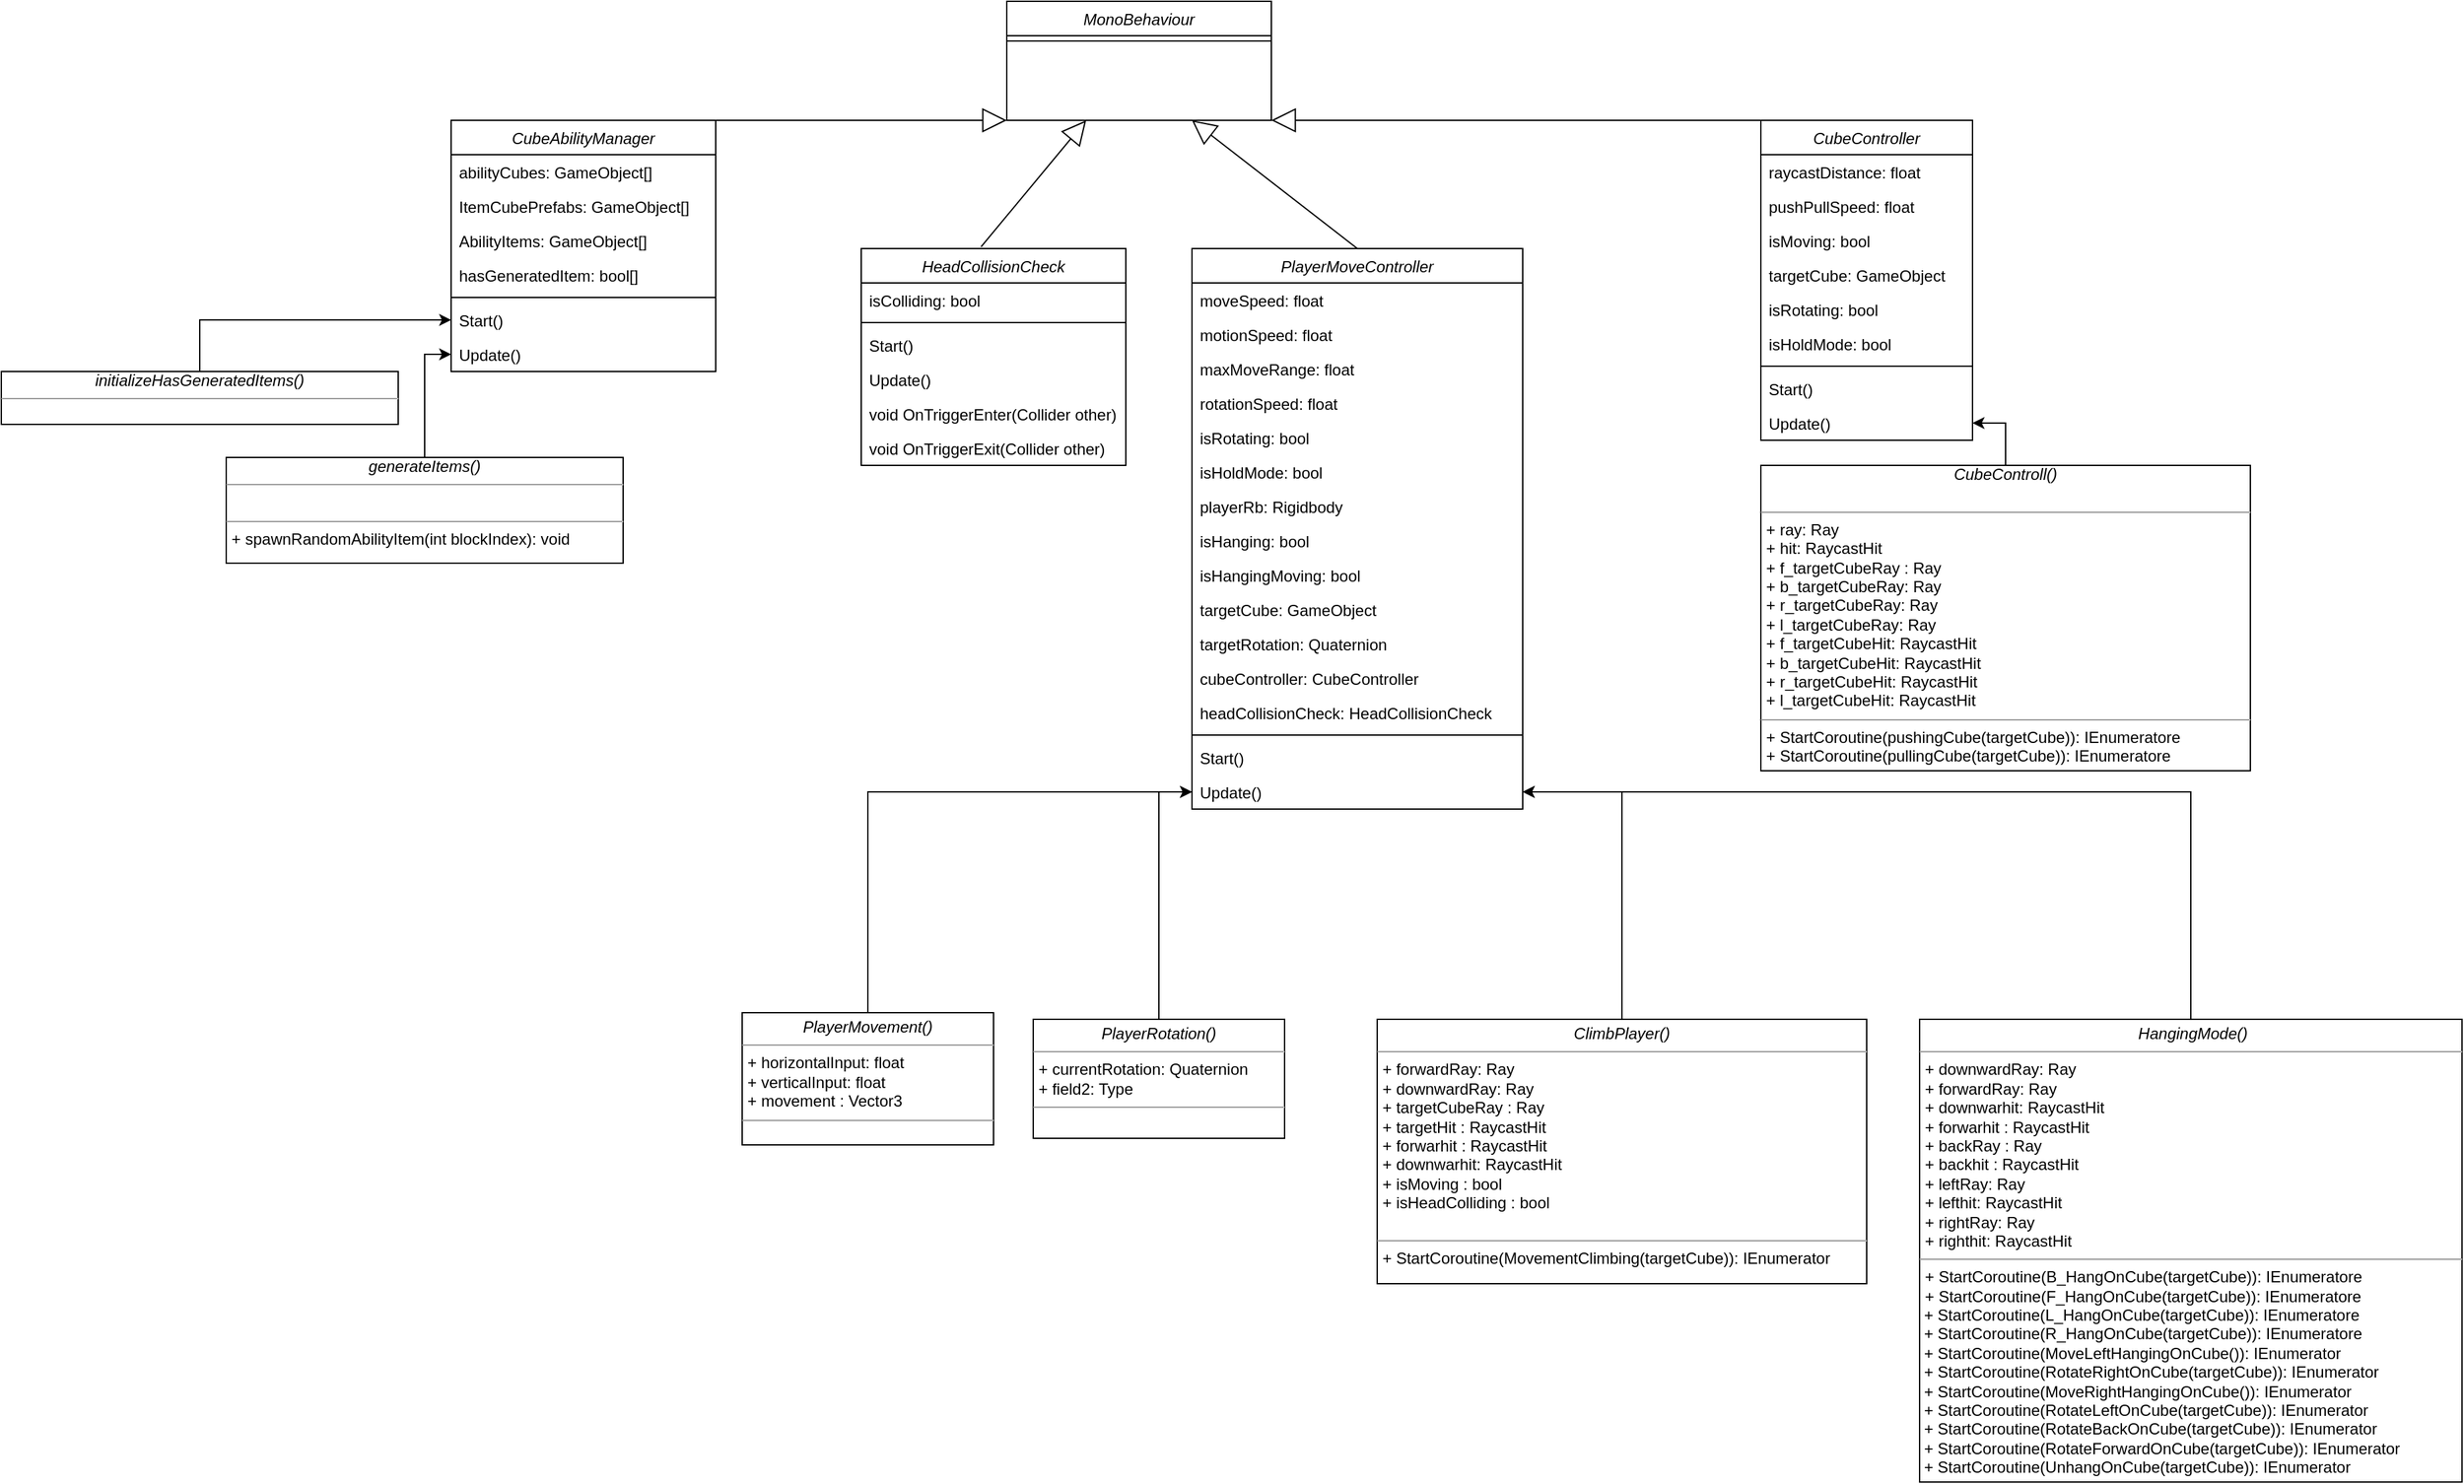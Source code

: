 <mxfile version="22.0.4" type="device">
  <diagram id="C5RBs43oDa-KdzZeNtuy" name="Page-1">
    <mxGraphModel dx="2022" dy="690" grid="1" gridSize="10" guides="1" tooltips="1" connect="1" arrows="1" fold="1" page="1" pageScale="1" pageWidth="827" pageHeight="1169" math="0" shadow="0">
      <root>
        <mxCell id="WIyWlLk6GJQsqaUBKTNV-0" />
        <mxCell id="WIyWlLk6GJQsqaUBKTNV-1" parent="WIyWlLk6GJQsqaUBKTNV-0" />
        <mxCell id="zkfFHV4jXpPFQw0GAbJ--0" value="CubeAbilityManager" style="swimlane;fontStyle=2;align=center;verticalAlign=top;childLayout=stackLayout;horizontal=1;startSize=26;horizontalStack=0;resizeParent=1;resizeLast=0;collapsible=1;marginBottom=0;rounded=0;shadow=0;strokeWidth=1;" parent="WIyWlLk6GJQsqaUBKTNV-1" vertex="1">
          <mxGeometry x="300" y="250" width="200" height="190" as="geometry">
            <mxRectangle x="230" y="140" width="160" height="26" as="alternateBounds" />
          </mxGeometry>
        </mxCell>
        <mxCell id="zkfFHV4jXpPFQw0GAbJ--1" value="abilityCubes: GameObject[]" style="text;align=left;verticalAlign=top;spacingLeft=4;spacingRight=4;overflow=hidden;rotatable=0;points=[[0,0.5],[1,0.5]];portConstraint=eastwest;" parent="zkfFHV4jXpPFQw0GAbJ--0" vertex="1">
          <mxGeometry y="26" width="200" height="26" as="geometry" />
        </mxCell>
        <mxCell id="zkfFHV4jXpPFQw0GAbJ--2" value="ItemCubePrefabs: GameObject[]" style="text;align=left;verticalAlign=top;spacingLeft=4;spacingRight=4;overflow=hidden;rotatable=0;points=[[0,0.5],[1,0.5]];portConstraint=eastwest;rounded=0;shadow=0;html=0;" parent="zkfFHV4jXpPFQw0GAbJ--0" vertex="1">
          <mxGeometry y="52" width="200" height="26" as="geometry" />
        </mxCell>
        <mxCell id="zkfFHV4jXpPFQw0GAbJ--3" value="AbilityItems: GameObject[]" style="text;align=left;verticalAlign=top;spacingLeft=4;spacingRight=4;overflow=hidden;rotatable=0;points=[[0,0.5],[1,0.5]];portConstraint=eastwest;rounded=0;shadow=0;html=0;" parent="zkfFHV4jXpPFQw0GAbJ--0" vertex="1">
          <mxGeometry y="78" width="200" height="26" as="geometry" />
        </mxCell>
        <mxCell id="hwMZPOx7E0kqJrNS5ENr-1" value="hasGeneratedItem: bool[]" style="text;align=left;verticalAlign=top;spacingLeft=4;spacingRight=4;overflow=hidden;rotatable=0;points=[[0,0.5],[1,0.5]];portConstraint=eastwest;rounded=0;shadow=0;html=0;" vertex="1" parent="zkfFHV4jXpPFQw0GAbJ--0">
          <mxGeometry y="104" width="200" height="26" as="geometry" />
        </mxCell>
        <mxCell id="zkfFHV4jXpPFQw0GAbJ--4" value="" style="line;html=1;strokeWidth=1;align=left;verticalAlign=middle;spacingTop=-1;spacingLeft=3;spacingRight=3;rotatable=0;labelPosition=right;points=[];portConstraint=eastwest;" parent="zkfFHV4jXpPFQw0GAbJ--0" vertex="1">
          <mxGeometry y="130" width="200" height="8" as="geometry" />
        </mxCell>
        <mxCell id="hwMZPOx7E0kqJrNS5ENr-6" value="Start()" style="text;align=left;verticalAlign=top;spacingLeft=4;spacingRight=4;overflow=hidden;rotatable=0;points=[[0,0.5],[1,0.5]];portConstraint=eastwest;" vertex="1" parent="zkfFHV4jXpPFQw0GAbJ--0">
          <mxGeometry y="138" width="200" height="26" as="geometry" />
        </mxCell>
        <mxCell id="hwMZPOx7E0kqJrNS5ENr-61" value="Update()" style="text;align=left;verticalAlign=top;spacingLeft=4;spacingRight=4;overflow=hidden;rotatable=0;points=[[0,0.5],[1,0.5]];portConstraint=eastwest;" vertex="1" parent="zkfFHV4jXpPFQw0GAbJ--0">
          <mxGeometry y="164" width="200" height="26" as="geometry" />
        </mxCell>
        <mxCell id="hwMZPOx7E0kqJrNS5ENr-34" value="HeadCollisionCheck" style="swimlane;fontStyle=2;align=center;verticalAlign=top;childLayout=stackLayout;horizontal=1;startSize=26;horizontalStack=0;resizeParent=1;resizeLast=0;collapsible=1;marginBottom=0;rounded=0;shadow=0;strokeWidth=1;" vertex="1" parent="WIyWlLk6GJQsqaUBKTNV-1">
          <mxGeometry x="610" y="347" width="200" height="164" as="geometry">
            <mxRectangle x="230" y="140" width="160" height="26" as="alternateBounds" />
          </mxGeometry>
        </mxCell>
        <mxCell id="hwMZPOx7E0kqJrNS5ENr-39" value="isColliding: bool" style="text;align=left;verticalAlign=top;spacingLeft=4;spacingRight=4;overflow=hidden;rotatable=0;points=[[0,0.5],[1,0.5]];portConstraint=eastwest;rounded=0;shadow=0;html=0;" vertex="1" parent="hwMZPOx7E0kqJrNS5ENr-34">
          <mxGeometry y="26" width="200" height="26" as="geometry" />
        </mxCell>
        <mxCell id="hwMZPOx7E0kqJrNS5ENr-41" value="" style="line;html=1;strokeWidth=1;align=left;verticalAlign=middle;spacingTop=-1;spacingLeft=3;spacingRight=3;rotatable=0;labelPosition=right;points=[];portConstraint=eastwest;" vertex="1" parent="hwMZPOx7E0kqJrNS5ENr-34">
          <mxGeometry y="52" width="200" height="8" as="geometry" />
        </mxCell>
        <mxCell id="hwMZPOx7E0kqJrNS5ENr-42" value="Start()" style="text;align=left;verticalAlign=top;spacingLeft=4;spacingRight=4;overflow=hidden;rotatable=0;points=[[0,0.5],[1,0.5]];portConstraint=eastwest;" vertex="1" parent="hwMZPOx7E0kqJrNS5ENr-34">
          <mxGeometry y="60" width="200" height="26" as="geometry" />
        </mxCell>
        <mxCell id="hwMZPOx7E0kqJrNS5ENr-62" value="Update()" style="text;align=left;verticalAlign=top;spacingLeft=4;spacingRight=4;overflow=hidden;rotatable=0;points=[[0,0.5],[1,0.5]];portConstraint=eastwest;" vertex="1" parent="hwMZPOx7E0kqJrNS5ENr-34">
          <mxGeometry y="86" width="200" height="26" as="geometry" />
        </mxCell>
        <mxCell id="hwMZPOx7E0kqJrNS5ENr-63" value="void OnTriggerEnter(Collider other)" style="text;align=left;verticalAlign=top;spacingLeft=4;spacingRight=4;overflow=hidden;rotatable=0;points=[[0,0.5],[1,0.5]];portConstraint=eastwest;" vertex="1" parent="hwMZPOx7E0kqJrNS5ENr-34">
          <mxGeometry y="112" width="200" height="26" as="geometry" />
        </mxCell>
        <mxCell id="hwMZPOx7E0kqJrNS5ENr-64" value="void OnTriggerExit(Collider other)" style="text;align=left;verticalAlign=top;spacingLeft=4;spacingRight=4;overflow=hidden;rotatable=0;points=[[0,0.5],[1,0.5]];portConstraint=eastwest;" vertex="1" parent="hwMZPOx7E0kqJrNS5ENr-34">
          <mxGeometry y="138" width="200" height="26" as="geometry" />
        </mxCell>
        <mxCell id="hwMZPOx7E0kqJrNS5ENr-52" value="CubeController" style="swimlane;fontStyle=2;align=center;verticalAlign=top;childLayout=stackLayout;horizontal=1;startSize=26;horizontalStack=0;resizeParent=1;resizeLast=0;collapsible=1;marginBottom=0;rounded=0;shadow=0;strokeWidth=1;" vertex="1" parent="WIyWlLk6GJQsqaUBKTNV-1">
          <mxGeometry x="1290" y="250" width="160" height="242" as="geometry">
            <mxRectangle x="230" y="140" width="160" height="26" as="alternateBounds" />
          </mxGeometry>
        </mxCell>
        <mxCell id="hwMZPOx7E0kqJrNS5ENr-53" value="raycastDistance: float" style="text;align=left;verticalAlign=top;spacingLeft=4;spacingRight=4;overflow=hidden;rotatable=0;points=[[0,0.5],[1,0.5]];portConstraint=eastwest;" vertex="1" parent="hwMZPOx7E0kqJrNS5ENr-52">
          <mxGeometry y="26" width="160" height="26" as="geometry" />
        </mxCell>
        <mxCell id="hwMZPOx7E0kqJrNS5ENr-54" value="pushPullSpeed: float" style="text;align=left;verticalAlign=top;spacingLeft=4;spacingRight=4;overflow=hidden;rotatable=0;points=[[0,0.5],[1,0.5]];portConstraint=eastwest;rounded=0;shadow=0;html=0;" vertex="1" parent="hwMZPOx7E0kqJrNS5ENr-52">
          <mxGeometry y="52" width="160" height="26" as="geometry" />
        </mxCell>
        <mxCell id="hwMZPOx7E0kqJrNS5ENr-55" value="isMoving: bool" style="text;align=left;verticalAlign=top;spacingLeft=4;spacingRight=4;overflow=hidden;rotatable=0;points=[[0,0.5],[1,0.5]];portConstraint=eastwest;rounded=0;shadow=0;html=0;" vertex="1" parent="hwMZPOx7E0kqJrNS5ENr-52">
          <mxGeometry y="78" width="160" height="26" as="geometry" />
        </mxCell>
        <mxCell id="hwMZPOx7E0kqJrNS5ENr-56" value="targetCube: GameObject" style="text;align=left;verticalAlign=top;spacingLeft=4;spacingRight=4;overflow=hidden;rotatable=0;points=[[0,0.5],[1,0.5]];portConstraint=eastwest;rounded=0;shadow=0;html=0;" vertex="1" parent="hwMZPOx7E0kqJrNS5ENr-52">
          <mxGeometry y="104" width="160" height="26" as="geometry" />
        </mxCell>
        <mxCell id="hwMZPOx7E0kqJrNS5ENr-57" value="isRotating: bool" style="text;align=left;verticalAlign=top;spacingLeft=4;spacingRight=4;overflow=hidden;rotatable=0;points=[[0,0.5],[1,0.5]];portConstraint=eastwest;rounded=0;shadow=0;html=0;" vertex="1" parent="hwMZPOx7E0kqJrNS5ENr-52">
          <mxGeometry y="130" width="160" height="26" as="geometry" />
        </mxCell>
        <mxCell id="hwMZPOx7E0kqJrNS5ENr-58" value="isHoldMode: bool" style="text;align=left;verticalAlign=top;spacingLeft=4;spacingRight=4;overflow=hidden;rotatable=0;points=[[0,0.5],[1,0.5]];portConstraint=eastwest;rounded=0;shadow=0;html=0;" vertex="1" parent="hwMZPOx7E0kqJrNS5ENr-52">
          <mxGeometry y="156" width="160" height="26" as="geometry" />
        </mxCell>
        <mxCell id="hwMZPOx7E0kqJrNS5ENr-59" value="" style="line;html=1;strokeWidth=1;align=left;verticalAlign=middle;spacingTop=-1;spacingLeft=3;spacingRight=3;rotatable=0;labelPosition=right;points=[];portConstraint=eastwest;" vertex="1" parent="hwMZPOx7E0kqJrNS5ENr-52">
          <mxGeometry y="182" width="160" height="8" as="geometry" />
        </mxCell>
        <mxCell id="hwMZPOx7E0kqJrNS5ENr-60" value="Start()" style="text;align=left;verticalAlign=top;spacingLeft=4;spacingRight=4;overflow=hidden;rotatable=0;points=[[0,0.5],[1,0.5]];portConstraint=eastwest;" vertex="1" parent="hwMZPOx7E0kqJrNS5ENr-52">
          <mxGeometry y="190" width="160" height="26" as="geometry" />
        </mxCell>
        <mxCell id="hwMZPOx7E0kqJrNS5ENr-65" value="Update()" style="text;align=left;verticalAlign=top;spacingLeft=4;spacingRight=4;overflow=hidden;rotatable=0;points=[[0,0.5],[1,0.5]];portConstraint=eastwest;" vertex="1" parent="hwMZPOx7E0kqJrNS5ENr-52">
          <mxGeometry y="216" width="160" height="26" as="geometry" />
        </mxCell>
        <mxCell id="hwMZPOx7E0kqJrNS5ENr-43" value="PlayerMoveController" style="swimlane;fontStyle=2;align=center;verticalAlign=top;childLayout=stackLayout;horizontal=1;startSize=26;horizontalStack=0;resizeParent=1;resizeLast=0;collapsible=1;marginBottom=0;rounded=0;shadow=0;strokeWidth=1;" vertex="1" parent="WIyWlLk6GJQsqaUBKTNV-1">
          <mxGeometry x="860" y="347" width="250" height="424" as="geometry">
            <mxRectangle x="230" y="140" width="160" height="26" as="alternateBounds" />
          </mxGeometry>
        </mxCell>
        <mxCell id="hwMZPOx7E0kqJrNS5ENr-44" value="moveSpeed: float" style="text;align=left;verticalAlign=top;spacingLeft=4;spacingRight=4;overflow=hidden;rotatable=0;points=[[0,0.5],[1,0.5]];portConstraint=eastwest;" vertex="1" parent="hwMZPOx7E0kqJrNS5ENr-43">
          <mxGeometry y="26" width="250" height="26" as="geometry" />
        </mxCell>
        <mxCell id="hwMZPOx7E0kqJrNS5ENr-45" value="motionSpeed: float" style="text;align=left;verticalAlign=top;spacingLeft=4;spacingRight=4;overflow=hidden;rotatable=0;points=[[0,0.5],[1,0.5]];portConstraint=eastwest;rounded=0;shadow=0;html=0;" vertex="1" parent="hwMZPOx7E0kqJrNS5ENr-43">
          <mxGeometry y="52" width="250" height="26" as="geometry" />
        </mxCell>
        <mxCell id="hwMZPOx7E0kqJrNS5ENr-46" value="maxMoveRange: float" style="text;align=left;verticalAlign=top;spacingLeft=4;spacingRight=4;overflow=hidden;rotatable=0;points=[[0,0.5],[1,0.5]];portConstraint=eastwest;rounded=0;shadow=0;html=0;" vertex="1" parent="hwMZPOx7E0kqJrNS5ENr-43">
          <mxGeometry y="78" width="250" height="26" as="geometry" />
        </mxCell>
        <mxCell id="hwMZPOx7E0kqJrNS5ENr-47" value="rotationSpeed: float" style="text;align=left;verticalAlign=top;spacingLeft=4;spacingRight=4;overflow=hidden;rotatable=0;points=[[0,0.5],[1,0.5]];portConstraint=eastwest;rounded=0;shadow=0;html=0;" vertex="1" parent="hwMZPOx7E0kqJrNS5ENr-43">
          <mxGeometry y="104" width="250" height="26" as="geometry" />
        </mxCell>
        <mxCell id="hwMZPOx7E0kqJrNS5ENr-48" value="isRotating: bool" style="text;align=left;verticalAlign=top;spacingLeft=4;spacingRight=4;overflow=hidden;rotatable=0;points=[[0,0.5],[1,0.5]];portConstraint=eastwest;rounded=0;shadow=0;html=0;" vertex="1" parent="hwMZPOx7E0kqJrNS5ENr-43">
          <mxGeometry y="130" width="250" height="26" as="geometry" />
        </mxCell>
        <mxCell id="hwMZPOx7E0kqJrNS5ENr-49" value="isHoldMode: bool" style="text;align=left;verticalAlign=top;spacingLeft=4;spacingRight=4;overflow=hidden;rotatable=0;points=[[0,0.5],[1,0.5]];portConstraint=eastwest;rounded=0;shadow=0;html=0;" vertex="1" parent="hwMZPOx7E0kqJrNS5ENr-43">
          <mxGeometry y="156" width="250" height="26" as="geometry" />
        </mxCell>
        <mxCell id="hwMZPOx7E0kqJrNS5ENr-84" value="playerRb: Rigidbody" style="text;align=left;verticalAlign=top;spacingLeft=4;spacingRight=4;overflow=hidden;rotatable=0;points=[[0,0.5],[1,0.5]];portConstraint=eastwest;rounded=0;shadow=0;html=0;" vertex="1" parent="hwMZPOx7E0kqJrNS5ENr-43">
          <mxGeometry y="182" width="250" height="26" as="geometry" />
        </mxCell>
        <mxCell id="hwMZPOx7E0kqJrNS5ENr-86" value="isHanging: bool" style="text;align=left;verticalAlign=top;spacingLeft=4;spacingRight=4;overflow=hidden;rotatable=0;points=[[0,0.5],[1,0.5]];portConstraint=eastwest;rounded=0;shadow=0;html=0;" vertex="1" parent="hwMZPOx7E0kqJrNS5ENr-43">
          <mxGeometry y="208" width="250" height="26" as="geometry" />
        </mxCell>
        <mxCell id="hwMZPOx7E0kqJrNS5ENr-85" value="isHangingMoving: bool" style="text;align=left;verticalAlign=top;spacingLeft=4;spacingRight=4;overflow=hidden;rotatable=0;points=[[0,0.5],[1,0.5]];portConstraint=eastwest;rounded=0;shadow=0;html=0;" vertex="1" parent="hwMZPOx7E0kqJrNS5ENr-43">
          <mxGeometry y="234" width="250" height="26" as="geometry" />
        </mxCell>
        <mxCell id="hwMZPOx7E0kqJrNS5ENr-87" value="targetCube: GameObject" style="text;align=left;verticalAlign=top;spacingLeft=4;spacingRight=4;overflow=hidden;rotatable=0;points=[[0,0.5],[1,0.5]];portConstraint=eastwest;rounded=0;shadow=0;html=0;" vertex="1" parent="hwMZPOx7E0kqJrNS5ENr-43">
          <mxGeometry y="260" width="250" height="26" as="geometry" />
        </mxCell>
        <mxCell id="hwMZPOx7E0kqJrNS5ENr-88" value="targetRotation: Quaternion" style="text;align=left;verticalAlign=top;spacingLeft=4;spacingRight=4;overflow=hidden;rotatable=0;points=[[0,0.5],[1,0.5]];portConstraint=eastwest;rounded=0;shadow=0;html=0;" vertex="1" parent="hwMZPOx7E0kqJrNS5ENr-43">
          <mxGeometry y="286" width="250" height="26" as="geometry" />
        </mxCell>
        <mxCell id="hwMZPOx7E0kqJrNS5ENr-89" value="cubeController: CubeController" style="text;align=left;verticalAlign=top;spacingLeft=4;spacingRight=4;overflow=hidden;rotatable=0;points=[[0,0.5],[1,0.5]];portConstraint=eastwest;rounded=0;shadow=0;html=0;" vertex="1" parent="hwMZPOx7E0kqJrNS5ENr-43">
          <mxGeometry y="312" width="250" height="26" as="geometry" />
        </mxCell>
        <mxCell id="hwMZPOx7E0kqJrNS5ENr-90" value="headCollisionCheck: HeadCollisionCheck" style="text;align=left;verticalAlign=top;spacingLeft=4;spacingRight=4;overflow=hidden;rotatable=0;points=[[0,0.5],[1,0.5]];portConstraint=eastwest;rounded=0;shadow=0;html=0;" vertex="1" parent="hwMZPOx7E0kqJrNS5ENr-43">
          <mxGeometry y="338" width="250" height="26" as="geometry" />
        </mxCell>
        <mxCell id="hwMZPOx7E0kqJrNS5ENr-50" value="" style="line;html=1;strokeWidth=1;align=left;verticalAlign=middle;spacingTop=-1;spacingLeft=3;spacingRight=3;rotatable=0;labelPosition=right;points=[];portConstraint=eastwest;" vertex="1" parent="hwMZPOx7E0kqJrNS5ENr-43">
          <mxGeometry y="364" width="250" height="8" as="geometry" />
        </mxCell>
        <mxCell id="hwMZPOx7E0kqJrNS5ENr-51" value="Start()&#xa;" style="text;align=left;verticalAlign=top;spacingLeft=4;spacingRight=4;overflow=hidden;rotatable=0;points=[[0,0.5],[1,0.5]];portConstraint=eastwest;" vertex="1" parent="hwMZPOx7E0kqJrNS5ENr-43">
          <mxGeometry y="372" width="250" height="26" as="geometry" />
        </mxCell>
        <mxCell id="hwMZPOx7E0kqJrNS5ENr-67" value="Update()" style="text;align=left;verticalAlign=top;spacingLeft=4;spacingRight=4;overflow=hidden;rotatable=0;points=[[0,0.5],[1,0.5]];portConstraint=eastwest;" vertex="1" parent="hwMZPOx7E0kqJrNS5ENr-43">
          <mxGeometry y="398" width="250" height="26" as="geometry" />
        </mxCell>
        <mxCell id="hwMZPOx7E0kqJrNS5ENr-68" value="MonoBehaviour" style="swimlane;fontStyle=2;align=center;verticalAlign=top;childLayout=stackLayout;horizontal=1;startSize=26;horizontalStack=0;resizeParent=1;resizeLast=0;collapsible=1;marginBottom=0;rounded=0;shadow=0;strokeWidth=1;" vertex="1" parent="WIyWlLk6GJQsqaUBKTNV-1">
          <mxGeometry x="720" y="160" width="200" height="90" as="geometry">
            <mxRectangle x="230" y="140" width="160" height="26" as="alternateBounds" />
          </mxGeometry>
        </mxCell>
        <mxCell id="hwMZPOx7E0kqJrNS5ENr-70" value="" style="line;html=1;strokeWidth=1;align=left;verticalAlign=middle;spacingTop=-1;spacingLeft=3;spacingRight=3;rotatable=0;labelPosition=right;points=[];portConstraint=eastwest;" vertex="1" parent="hwMZPOx7E0kqJrNS5ENr-68">
          <mxGeometry y="26" width="200" height="8" as="geometry" />
        </mxCell>
        <mxCell id="hwMZPOx7E0kqJrNS5ENr-79" value="" style="endArrow=block;endSize=16;endFill=0;html=1;rounded=0;exitX=0.75;exitY=0;exitDx=0;exitDy=0;entryX=0;entryY=1;entryDx=0;entryDy=0;" edge="1" parent="WIyWlLk6GJQsqaUBKTNV-1" source="zkfFHV4jXpPFQw0GAbJ--0" target="hwMZPOx7E0kqJrNS5ENr-68">
          <mxGeometry width="160" relative="1" as="geometry">
            <mxPoint x="640" y="320" as="sourcePoint" />
            <mxPoint x="800" y="320" as="targetPoint" />
            <mxPoint as="offset" />
          </mxGeometry>
        </mxCell>
        <mxCell id="hwMZPOx7E0kqJrNS5ENr-80" value="" style="endArrow=block;endSize=16;endFill=0;html=1;rounded=0;exitX=0.453;exitY=-0.008;exitDx=0;exitDy=0;exitPerimeter=0;" edge="1" parent="WIyWlLk6GJQsqaUBKTNV-1" source="hwMZPOx7E0kqJrNS5ENr-34">
          <mxGeometry width="160" relative="1" as="geometry">
            <mxPoint x="640" y="320" as="sourcePoint" />
            <mxPoint x="780" y="250" as="targetPoint" />
          </mxGeometry>
        </mxCell>
        <mxCell id="hwMZPOx7E0kqJrNS5ENr-82" value="" style="endArrow=block;endSize=16;endFill=0;html=1;rounded=0;exitX=0.5;exitY=0;exitDx=0;exitDy=0;" edge="1" parent="WIyWlLk6GJQsqaUBKTNV-1" source="hwMZPOx7E0kqJrNS5ENr-43">
          <mxGeometry width="160" relative="1" as="geometry">
            <mxPoint x="728" y="356" as="sourcePoint" />
            <mxPoint x="860" y="250" as="targetPoint" />
          </mxGeometry>
        </mxCell>
        <mxCell id="hwMZPOx7E0kqJrNS5ENr-83" value="" style="endArrow=block;endSize=16;endFill=0;html=1;rounded=0;exitX=0.5;exitY=0;exitDx=0;exitDy=0;entryX=1;entryY=1;entryDx=0;entryDy=0;" edge="1" parent="WIyWlLk6GJQsqaUBKTNV-1" source="hwMZPOx7E0kqJrNS5ENr-52" target="hwMZPOx7E0kqJrNS5ENr-68">
          <mxGeometry width="160" relative="1" as="geometry">
            <mxPoint x="820" y="230" as="sourcePoint" />
            <mxPoint x="980" y="230" as="targetPoint" />
          </mxGeometry>
        </mxCell>
        <mxCell id="hwMZPOx7E0kqJrNS5ENr-98" style="edgeStyle=orthogonalEdgeStyle;rounded=0;orthogonalLoop=1;jettySize=auto;html=1;exitX=0.5;exitY=0;exitDx=0;exitDy=0;entryX=0;entryY=0.5;entryDx=0;entryDy=0;" edge="1" parent="WIyWlLk6GJQsqaUBKTNV-1" source="hwMZPOx7E0kqJrNS5ENr-93" target="hwMZPOx7E0kqJrNS5ENr-67">
          <mxGeometry relative="1" as="geometry" />
        </mxCell>
        <mxCell id="hwMZPOx7E0kqJrNS5ENr-93" value="&lt;p style=&quot;margin:0px;margin-top:4px;text-align:center;&quot;&gt;&lt;i&gt;PlayerRotation()&lt;/i&gt;&lt;br&gt;&lt;/p&gt;&lt;hr size=&quot;1&quot;&gt;&lt;p style=&quot;margin:0px;margin-left:4px;&quot;&gt;+ currentRotation: Quaternion&lt;br&gt;+ field2: Type&lt;/p&gt;&lt;hr size=&quot;1&quot;&gt;&lt;p style=&quot;margin:0px;margin-left:4px;&quot;&gt;&lt;br&gt;&lt;/p&gt;" style="verticalAlign=top;align=left;overflow=fill;fontSize=12;fontFamily=Helvetica;html=1;whiteSpace=wrap;" vertex="1" parent="WIyWlLk6GJQsqaUBKTNV-1">
          <mxGeometry x="740" y="930" width="190" height="90" as="geometry" />
        </mxCell>
        <mxCell id="hwMZPOx7E0kqJrNS5ENr-99" style="edgeStyle=orthogonalEdgeStyle;rounded=0;orthogonalLoop=1;jettySize=auto;html=1;" edge="1" parent="WIyWlLk6GJQsqaUBKTNV-1" source="hwMZPOx7E0kqJrNS5ENr-94" target="hwMZPOx7E0kqJrNS5ENr-67">
          <mxGeometry relative="1" as="geometry" />
        </mxCell>
        <mxCell id="hwMZPOx7E0kqJrNS5ENr-94" value="&lt;p style=&quot;margin:0px;margin-top:4px;text-align:center;&quot;&gt;&lt;i&gt;ClimbPlayer()&lt;/i&gt;&lt;br&gt;&lt;/p&gt;&lt;hr size=&quot;1&quot;&gt;&lt;p style=&quot;margin:0px;margin-left:4px;&quot;&gt;+ forwardRay: Ray&lt;br&gt;+ downwardRay: Ray&lt;/p&gt;&lt;p style=&quot;margin:0px;margin-left:4px;&quot;&gt;+ targetCubeRay :&amp;nbsp;Ray&lt;/p&gt;&lt;p style=&quot;margin:0px;margin-left:4px;&quot;&gt;+&amp;nbsp;targetHit :&amp;nbsp;RaycastHit&lt;/p&gt;&lt;p style=&quot;margin:0px;margin-left:4px;&quot;&gt;+&amp;nbsp;forwarhit :&amp;nbsp;RaycastHit&lt;/p&gt;&lt;p style=&quot;margin:0px;margin-left:4px;&quot;&gt;+&amp;nbsp;downwarhit:&amp;nbsp;RaycastHit&lt;br&gt;&lt;/p&gt;&lt;p style=&quot;margin:0px;margin-left:4px;&quot;&gt;+&amp;nbsp;isMoving : bool&lt;/p&gt;&lt;p style=&quot;margin:0px;margin-left:4px;&quot;&gt;+&amp;nbsp;isHeadColliding : bool&lt;/p&gt;&lt;p style=&quot;margin:0px;margin-left:4px;&quot;&gt;&lt;br&gt;&lt;/p&gt;&lt;hr size=&quot;1&quot;&gt;&lt;p style=&quot;margin:0px;margin-left:4px;&quot;&gt;+ StartCoroutine(MovementClimbing(targetCube)): IEnumerator&lt;br&gt;&lt;/p&gt;" style="verticalAlign=top;align=left;overflow=fill;fontSize=12;fontFamily=Helvetica;html=1;whiteSpace=wrap;" vertex="1" parent="WIyWlLk6GJQsqaUBKTNV-1">
          <mxGeometry x="1000" y="930" width="370" height="200" as="geometry" />
        </mxCell>
        <mxCell id="hwMZPOx7E0kqJrNS5ENr-100" style="edgeStyle=orthogonalEdgeStyle;rounded=0;orthogonalLoop=1;jettySize=auto;html=1;exitX=0.5;exitY=0;exitDx=0;exitDy=0;entryX=1;entryY=0.5;entryDx=0;entryDy=0;" edge="1" parent="WIyWlLk6GJQsqaUBKTNV-1" source="hwMZPOx7E0kqJrNS5ENr-95" target="hwMZPOx7E0kqJrNS5ENr-67">
          <mxGeometry relative="1" as="geometry" />
        </mxCell>
        <mxCell id="hwMZPOx7E0kqJrNS5ENr-95" value="&lt;p style=&quot;margin:0px;margin-top:4px;text-align:center;&quot;&gt;&lt;i&gt;&amp;nbsp;HangingMode()&lt;/i&gt;&lt;br&gt;&lt;/p&gt;&lt;hr size=&quot;1&quot;&gt;&lt;p style=&quot;margin:0px;margin-left:4px;&quot;&gt;+ downwardRay: Ray&lt;br&gt;+ forwardRay: Ray&lt;/p&gt;&lt;p style=&quot;margin:0px;margin-left:4px;&quot;&gt;+&amp;nbsp;downwarhit:&amp;nbsp;RaycastHit&lt;/p&gt;&lt;p style=&quot;margin:0px;margin-left:4px;&quot;&gt;+&amp;nbsp;forwarhit :&amp;nbsp;RaycastHit&lt;/p&gt;&lt;p style=&quot;margin:0px;margin-left:4px;&quot;&gt;+&amp;nbsp;backRay :&amp;nbsp;Ray&lt;/p&gt;&lt;p style=&quot;margin:0px;margin-left:4px;&quot;&gt;+&amp;nbsp;backhit :&amp;nbsp;RaycastHit&lt;/p&gt;&lt;p style=&quot;border-color: var(--border-color); margin: 0px 0px 0px 4px;&quot;&gt;+&amp;nbsp;leftRay:&amp;nbsp;Ray&lt;/p&gt;&lt;p style=&quot;border-color: var(--border-color); margin: 0px 0px 0px 4px;&quot;&gt;+&amp;nbsp;lefthit:&amp;nbsp;RaycastHit&lt;/p&gt;&lt;p style=&quot;border-color: var(--border-color); margin: 0px 0px 0px 4px;&quot;&gt;+&amp;nbsp;rightRay:&amp;nbsp;Ray&lt;/p&gt;&lt;p style=&quot;border-color: var(--border-color); margin: 0px 0px 0px 4px;&quot;&gt;+&amp;nbsp;righthit:&amp;nbsp;RaycastHit&lt;/p&gt;&lt;hr size=&quot;1&quot;&gt;&lt;p style=&quot;margin:0px;margin-left:4px;&quot;&gt;+&amp;nbsp;StartCoroutine(B_HangOnCube(targetCube)): IEnumeratore&lt;/p&gt;&lt;p style=&quot;margin:0px;margin-left:4px;&quot;&gt;+&amp;nbsp;StartCoroutine(F_HangOnCube(targetCube)): IEnumeratore&lt;br&gt;&lt;/p&gt;&amp;nbsp;+&amp;nbsp;StartCoroutine(L_HangOnCube(targetCube)): IEnumeratore&lt;br&gt;&amp;nbsp;+&amp;nbsp;StartCoroutine(R_HangOnCube(targetCube)): IEnumeratore&lt;br&gt;&amp;nbsp;+ StartCoroutine(MoveLeftHangingOnCube()): IEnumerator&lt;br&gt;&amp;nbsp;+ StartCoroutine(RotateRightOnCube(targetCube)): IEnumerator&lt;br&gt;&amp;nbsp;+ StartCoroutine(MoveRightHangingOnCube()): IEnumerator&lt;br&gt;&amp;nbsp;+ StartCoroutine(RotateLeftOnCube(targetCube)): IEnumerator&lt;br&gt;&amp;nbsp;+ StartCoroutine(RotateBackOnCube(targetCube)): IEnumerator&lt;br&gt;&amp;nbsp;+ StartCoroutine(RotateForwardOnCube(targetCube)): IEnumerator&lt;br&gt;&amp;nbsp;+ StartCoroutine(UnhangOnCube(targetCube)): IEnumerator" style="verticalAlign=top;align=left;overflow=fill;fontSize=12;fontFamily=Helvetica;html=1;whiteSpace=wrap;" vertex="1" parent="WIyWlLk6GJQsqaUBKTNV-1">
          <mxGeometry x="1410" y="930" width="410" height="350" as="geometry" />
        </mxCell>
        <mxCell id="hwMZPOx7E0kqJrNS5ENr-97" style="edgeStyle=orthogonalEdgeStyle;rounded=0;orthogonalLoop=1;jettySize=auto;html=1;exitX=0.5;exitY=0;exitDx=0;exitDy=0;" edge="1" parent="WIyWlLk6GJQsqaUBKTNV-1" source="hwMZPOx7E0kqJrNS5ENr-96" target="hwMZPOx7E0kqJrNS5ENr-67">
          <mxGeometry relative="1" as="geometry" />
        </mxCell>
        <mxCell id="hwMZPOx7E0kqJrNS5ENr-96" value="&lt;p style=&quot;margin:0px;margin-top:4px;text-align:center;&quot;&gt;&lt;i&gt;PlayerMovement()&lt;/i&gt;&lt;br&gt;&lt;/p&gt;&lt;hr size=&quot;1&quot;&gt;&lt;p style=&quot;margin:0px;margin-left:4px;&quot;&gt;+ horizontalInput: float&lt;br&gt;+ verticalInput: float&lt;/p&gt;&lt;p style=&quot;margin:0px;margin-left:4px;&quot;&gt;+&amp;nbsp;movement :&amp;nbsp;Vector3&lt;/p&gt;&lt;hr size=&quot;1&quot;&gt;&lt;p style=&quot;margin:0px;margin-left:4px;&quot;&gt;&lt;br&gt;&lt;/p&gt;" style="verticalAlign=top;align=left;overflow=fill;fontSize=12;fontFamily=Helvetica;html=1;whiteSpace=wrap;" vertex="1" parent="WIyWlLk6GJQsqaUBKTNV-1">
          <mxGeometry x="520" y="925" width="190" height="100" as="geometry" />
        </mxCell>
        <mxCell id="hwMZPOx7E0kqJrNS5ENr-102" style="edgeStyle=orthogonalEdgeStyle;rounded=0;orthogonalLoop=1;jettySize=auto;html=1;exitX=0.5;exitY=0;exitDx=0;exitDy=0;entryX=1;entryY=0.5;entryDx=0;entryDy=0;" edge="1" parent="WIyWlLk6GJQsqaUBKTNV-1" source="hwMZPOx7E0kqJrNS5ENr-101" target="hwMZPOx7E0kqJrNS5ENr-65">
          <mxGeometry relative="1" as="geometry" />
        </mxCell>
        <mxCell id="hwMZPOx7E0kqJrNS5ENr-101" value="&lt;div style=&quot;text-align: center;&quot;&gt;&lt;i&gt;CubeControll&lt;/i&gt;&lt;i style=&quot;background-color: initial;&quot;&gt;()&lt;/i&gt;&lt;/div&gt;&lt;br&gt;&lt;hr size=&quot;1&quot;&gt;&lt;p style=&quot;margin:0px;margin-left:4px;&quot;&gt;+ ray: Ray&lt;br&gt;+ hit: RaycastHit&lt;/p&gt;&lt;p style=&quot;margin:0px;margin-left:4px;&quot;&gt;+&amp;nbsp;f_targetCubeRay :&amp;nbsp;Ray&lt;/p&gt;&lt;p style=&quot;margin:0px;margin-left:4px;&quot;&gt;+&amp;nbsp;b_targetCubeRay:&amp;nbsp;Ray&lt;br&gt;&lt;/p&gt;&lt;p style=&quot;margin:0px;margin-left:4px;&quot;&gt;+&amp;nbsp;r_targetCubeRay:&amp;nbsp;Ray&lt;br&gt;&lt;/p&gt;&lt;p style=&quot;margin:0px;margin-left:4px;&quot;&gt;+&amp;nbsp;l_targetCubeRay:&amp;nbsp;Ray&lt;br&gt;&lt;/p&gt;&lt;p style=&quot;margin:0px;margin-left:4px;&quot;&gt;+&amp;nbsp;f_targetCubeHit:&amp;nbsp;RaycastHit&lt;br&gt;&lt;/p&gt;&lt;p style=&quot;margin:0px;margin-left:4px;&quot;&gt;+&amp;nbsp;b_targetCubeHit:&amp;nbsp;RaycastHit&lt;br&gt;&lt;/p&gt;&lt;p style=&quot;margin:0px;margin-left:4px;&quot;&gt;+&amp;nbsp;r_targetCubeHit:&amp;nbsp;RaycastHit&lt;br&gt;&lt;/p&gt;&lt;p style=&quot;margin:0px;margin-left:4px;&quot;&gt;+&amp;nbsp;l_targetCubeHit:&amp;nbsp;RaycastHit&lt;br&gt;&lt;/p&gt;&lt;hr size=&quot;1&quot;&gt;&lt;p style=&quot;margin:0px;margin-left:4px;&quot;&gt;+&amp;nbsp;StartCoroutine(pushingCube(targetCube)): IEnumeratore&lt;br&gt;&lt;/p&gt;&lt;p style=&quot;margin:0px;margin-left:4px;&quot;&gt;+&amp;nbsp;StartCoroutine(pullingCube(targetCube)): IEnumeratore&lt;br&gt;&lt;/p&gt;" style="verticalAlign=top;align=left;overflow=fill;fontSize=12;fontFamily=Helvetica;html=1;whiteSpace=wrap;" vertex="1" parent="WIyWlLk6GJQsqaUBKTNV-1">
          <mxGeometry x="1290" y="511" width="370" height="231" as="geometry" />
        </mxCell>
        <mxCell id="hwMZPOx7E0kqJrNS5ENr-104" style="edgeStyle=orthogonalEdgeStyle;rounded=0;orthogonalLoop=1;jettySize=auto;html=1;exitX=0.5;exitY=0;exitDx=0;exitDy=0;entryX=0;entryY=0.5;entryDx=0;entryDy=0;" edge="1" parent="WIyWlLk6GJQsqaUBKTNV-1" source="hwMZPOx7E0kqJrNS5ENr-103" target="hwMZPOx7E0kqJrNS5ENr-61">
          <mxGeometry relative="1" as="geometry" />
        </mxCell>
        <mxCell id="hwMZPOx7E0kqJrNS5ENr-103" value="&lt;div style=&quot;text-align: center;&quot;&gt;&lt;i&gt;generateItems&lt;/i&gt;&lt;i style=&quot;background-color: initial;&quot;&gt;()&lt;/i&gt;&lt;/div&gt;&lt;hr size=&quot;1&quot;&gt;&lt;p style=&quot;margin:0px;margin-left:4px;&quot;&gt;&lt;br&gt;&lt;/p&gt;&lt;hr size=&quot;1&quot;&gt;&lt;p style=&quot;margin:0px;margin-left:4px;&quot;&gt;+ spawnRandomAbilityItem(int blockIndex): void&lt;/p&gt;&lt;p style=&quot;margin:0px;margin-left:4px;&quot;&gt;&lt;br&gt;&lt;/p&gt;&lt;div&gt;&lt;br&gt;&lt;/div&gt;" style="verticalAlign=top;align=left;overflow=fill;fontSize=12;fontFamily=Helvetica;html=1;whiteSpace=wrap;" vertex="1" parent="WIyWlLk6GJQsqaUBKTNV-1">
          <mxGeometry x="130" y="505" width="300" height="80" as="geometry" />
        </mxCell>
        <mxCell id="hwMZPOx7E0kqJrNS5ENr-106" style="edgeStyle=orthogonalEdgeStyle;rounded=0;orthogonalLoop=1;jettySize=auto;html=1;exitX=0.5;exitY=0;exitDx=0;exitDy=0;entryX=0;entryY=0.5;entryDx=0;entryDy=0;" edge="1" parent="WIyWlLk6GJQsqaUBKTNV-1" source="hwMZPOx7E0kqJrNS5ENr-105" target="hwMZPOx7E0kqJrNS5ENr-6">
          <mxGeometry relative="1" as="geometry" />
        </mxCell>
        <mxCell id="hwMZPOx7E0kqJrNS5ENr-105" value="&lt;div style=&quot;text-align: center;&quot;&gt;&lt;i&gt;initializeHasGeneratedItems&lt;/i&gt;&lt;i style=&quot;background-color: initial;&quot;&gt;()&lt;/i&gt;&lt;/div&gt;&lt;hr size=&quot;1&quot;&gt;&lt;p style=&quot;margin:0px;margin-left:4px;&quot;&gt;&lt;br&gt;&lt;/p&gt;&lt;p style=&quot;margin:0px;margin-left:4px;&quot;&gt;&lt;br&gt;&lt;/p&gt;&lt;p style=&quot;margin:0px;margin-left:4px;&quot;&gt;&lt;br&gt;&lt;/p&gt;&lt;div&gt;&lt;br&gt;&lt;/div&gt;" style="verticalAlign=top;align=left;overflow=fill;fontSize=12;fontFamily=Helvetica;html=1;whiteSpace=wrap;" vertex="1" parent="WIyWlLk6GJQsqaUBKTNV-1">
          <mxGeometry x="-40" y="440" width="300" height="40" as="geometry" />
        </mxCell>
      </root>
    </mxGraphModel>
  </diagram>
</mxfile>
